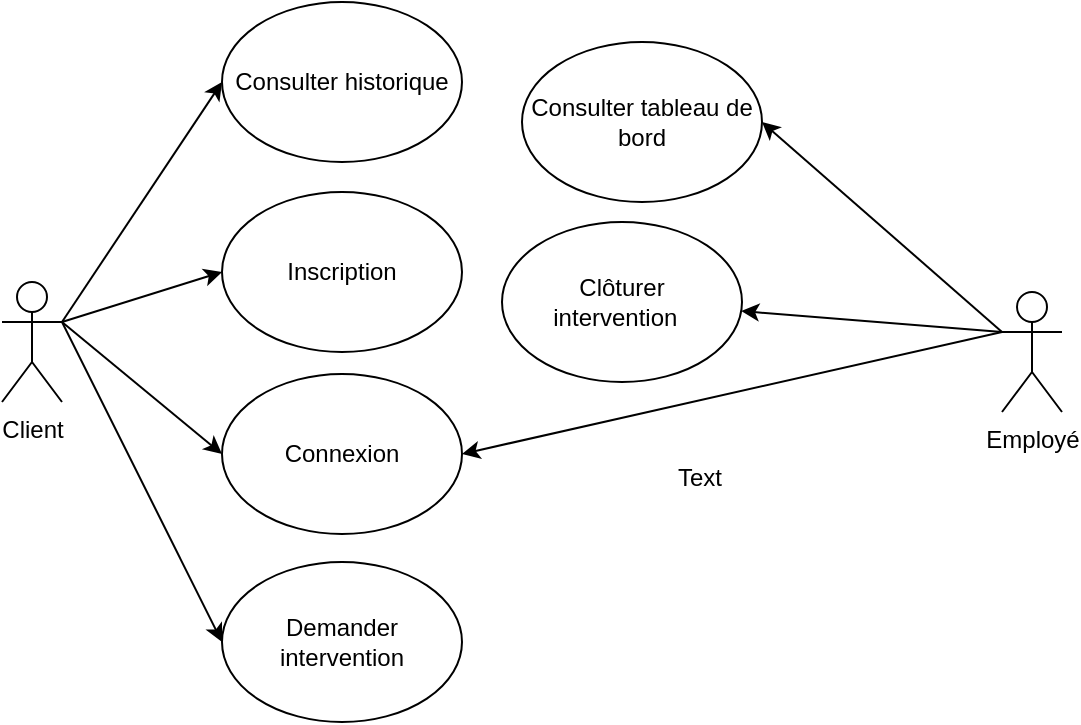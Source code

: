 <mxfile version="10.4.1" type="google"><diagram id="48Ri6pKP9DC-ypDtu2aK" name="Page-1"><mxGraphModel dx="1250" dy="533" grid="1" gridSize="10" guides="1" tooltips="1" connect="1" arrows="1" fold="1" page="1" pageScale="1" pageWidth="827" pageHeight="1169" math="0" shadow="0"><root><mxCell id="0"/><mxCell id="1" parent="0"/><mxCell id="viXsMaVZyIlU2GHrtWF5-1" value="Client" style="shape=umlActor;verticalLabelPosition=bottom;labelBackgroundColor=#ffffff;verticalAlign=top;html=1;outlineConnect=0;" parent="1" vertex="1"><mxGeometry x="50" y="210" width="30" height="60" as="geometry"/></mxCell><mxCell id="dezk9R03ZEtFP_r-ZMBd-2" style="rounded=0;orthogonalLoop=1;jettySize=auto;html=1;exitX=0;exitY=0.333;exitDx=0;exitDy=0;exitPerimeter=0;entryX=1;entryY=0.5;entryDx=0;entryDy=0;" edge="1" parent="1" source="viXsMaVZyIlU2GHrtWF5-2" target="viXsMaVZyIlU2GHrtWF5-9"><mxGeometry relative="1" as="geometry"/></mxCell><mxCell id="dezk9R03ZEtFP_r-ZMBd-3" style="edgeStyle=none;rounded=0;orthogonalLoop=1;jettySize=auto;html=1;exitX=0;exitY=0.333;exitDx=0;exitDy=0;exitPerimeter=0;" edge="1" parent="1" source="viXsMaVZyIlU2GHrtWF5-2" target="viXsMaVZyIlU2GHrtWF5-8"><mxGeometry relative="1" as="geometry"/></mxCell><mxCell id="dezk9R03ZEtFP_r-ZMBd-4" style="edgeStyle=none;rounded=0;orthogonalLoop=1;jettySize=auto;html=1;exitX=0;exitY=0.333;exitDx=0;exitDy=0;exitPerimeter=0;entryX=1;entryY=0.5;entryDx=0;entryDy=0;" edge="1" parent="1" source="viXsMaVZyIlU2GHrtWF5-2" target="viXsMaVZyIlU2GHrtWF5-7"><mxGeometry relative="1" as="geometry"/></mxCell><mxCell id="viXsMaVZyIlU2GHrtWF5-2" value="Employé" style="shape=umlActor;verticalLabelPosition=bottom;labelBackgroundColor=#ffffff;verticalAlign=top;html=1;outlineConnect=0;" parent="1" vertex="1"><mxGeometry x="550" y="215" width="30" height="60" as="geometry"/></mxCell><mxCell id="viXsMaVZyIlU2GHrtWF5-4" value="Consulter historique" style="ellipse;whiteSpace=wrap;html=1;" parent="1" vertex="1"><mxGeometry x="160" y="70" width="120" height="80" as="geometry"/></mxCell><mxCell id="viXsMaVZyIlU2GHrtWF5-5" value="Inscription" style="ellipse;whiteSpace=wrap;html=1;" parent="1" vertex="1"><mxGeometry x="160" y="165" width="120" height="80" as="geometry"/></mxCell><mxCell id="viXsMaVZyIlU2GHrtWF5-6" value="Demander intervention" style="ellipse;whiteSpace=wrap;html=1;" parent="1" vertex="1"><mxGeometry x="160" y="350" width="120" height="80" as="geometry"/></mxCell><mxCell id="viXsMaVZyIlU2GHrtWF5-7" value="Connexion" style="ellipse;whiteSpace=wrap;html=1;" parent="1" vertex="1"><mxGeometry x="160" y="256" width="120" height="80" as="geometry"/></mxCell><mxCell id="viXsMaVZyIlU2GHrtWF5-8" value="Clôturer &lt;br&gt;intervention&amp;nbsp;&amp;nbsp;" style="ellipse;whiteSpace=wrap;html=1;" parent="1" vertex="1"><mxGeometry x="300" y="180" width="120" height="80" as="geometry"/></mxCell><mxCell id="viXsMaVZyIlU2GHrtWF5-9" value="Consulter tableau de bord" style="ellipse;whiteSpace=wrap;html=1;" parent="1" vertex="1"><mxGeometry x="310" y="90" width="120" height="80" as="geometry"/></mxCell><mxCell id="viXsMaVZyIlU2GHrtWF5-11" value="" style="endArrow=classic;html=1;exitX=1;exitY=0.333;exitDx=0;exitDy=0;exitPerimeter=0;entryX=0;entryY=0.5;entryDx=0;entryDy=0;" parent="1" source="viXsMaVZyIlU2GHrtWF5-1" target="viXsMaVZyIlU2GHrtWF5-4" edge="1"><mxGeometry width="50" height="50" relative="1" as="geometry"><mxPoint x="80" y="256" as="sourcePoint"/><mxPoint x="130" y="206" as="targetPoint"/></mxGeometry></mxCell><mxCell id="viXsMaVZyIlU2GHrtWF5-12" value="" style="endArrow=classic;html=1;entryX=0;entryY=0.5;entryDx=0;entryDy=0;" parent="1" target="viXsMaVZyIlU2GHrtWF5-5" edge="1"><mxGeometry width="50" height="50" relative="1" as="geometry"><mxPoint x="80" y="230" as="sourcePoint"/><mxPoint x="170" y="120" as="targetPoint"/></mxGeometry></mxCell><mxCell id="viXsMaVZyIlU2GHrtWF5-13" value="" style="endArrow=classic;html=1;entryX=0;entryY=0.5;entryDx=0;entryDy=0;" parent="1" target="viXsMaVZyIlU2GHrtWF5-7" edge="1"><mxGeometry width="50" height="50" relative="1" as="geometry"><mxPoint x="80" y="230" as="sourcePoint"/><mxPoint x="170" y="215" as="targetPoint"/></mxGeometry></mxCell><mxCell id="viXsMaVZyIlU2GHrtWF5-14" value="" style="endArrow=classic;html=1;entryX=0;entryY=0.5;entryDx=0;entryDy=0;" parent="1" target="viXsMaVZyIlU2GHrtWF5-6" edge="1"><mxGeometry width="50" height="50" relative="1" as="geometry"><mxPoint x="80" y="230" as="sourcePoint"/><mxPoint x="170" y="306" as="targetPoint"/></mxGeometry></mxCell><mxCell id="dezk9R03ZEtFP_r-ZMBd-5" value="Text" style="text;html=1;resizable=0;points=[];autosize=1;align=left;verticalAlign=top;spacingTop=-4;" vertex="1" parent="1"><mxGeometry x="386" y="298" width="40" height="20" as="geometry"/></mxCell></root></mxGraphModel></diagram><diagram id="P8mgYgGdDooFya8X32bn" name="Page-2"><mxGraphModel dx="1388" dy="788" grid="1" gridSize="10" guides="1" tooltips="1" connect="1" arrows="1" fold="1" page="1" pageScale="1" pageWidth="827" pageHeight="1169" math="0" shadow="0"><root><mxCell id="J8iFSwiWwLx2aN9Yu8kP-0"/><mxCell id="J8iFSwiWwLx2aN9Yu8kP-1" parent="J8iFSwiWwLx2aN9Yu8kP-0"/><mxCell id="J8iFSwiWwLx2aN9Yu8kP-3" value="" style="shape=mxgraph.bpmn.shape;html=1;verticalLabelPosition=bottom;labelBackgroundColor=#ffffff;verticalAlign=top;align=center;perimeter=ellipsePerimeter;outlineConnect=0;outline=end;symbol=terminate;" vertex="1" parent="J8iFSwiWwLx2aN9Yu8kP-1"><mxGeometry x="80" y="185" width="30" height="30" as="geometry"/></mxCell><mxCell id="J8iFSwiWwLx2aN9Yu8kP-5" value="" style="endArrow=none;html=1;exitX=1;exitY=0.5;exitDx=0;exitDy=0;" edge="1" parent="J8iFSwiWwLx2aN9Yu8kP-1" source="J8iFSwiWwLx2aN9Yu8kP-3"><mxGeometry width="50" height="50" relative="1" as="geometry"><mxPoint x="80" y="290" as="sourcePoint"/><mxPoint x="150" y="200" as="targetPoint"/></mxGeometry></mxCell><mxCell id="J8iFSwiWwLx2aN9Yu8kP-6" value="Intervention &lt;br&gt;affectée" style="ellipse;whiteSpace=wrap;html=1;" vertex="1" parent="J8iFSwiWwLx2aN9Yu8kP-1"><mxGeometry x="150" y="160" width="120" height="80" as="geometry"/></mxCell><mxCell id="J8iFSwiWwLx2aN9Yu8kP-7" value="" style="endArrow=none;html=1;exitX=1;exitY=0.5;exitDx=0;exitDy=0;entryX=0;entryY=0.5;entryDx=0;entryDy=0;" edge="1" parent="J8iFSwiWwLx2aN9Yu8kP-1" source="J8iFSwiWwLx2aN9Yu8kP-6" target="J8iFSwiWwLx2aN9Yu8kP-10"><mxGeometry width="50" height="50" relative="1" as="geometry"><mxPoint x="273.103" y="199.759" as="sourcePoint"/><mxPoint x="313" y="200" as="targetPoint"/></mxGeometry></mxCell><mxCell id="J8iFSwiWwLx2aN9Yu8kP-10" value="Intervention reussie" style="ellipse;whiteSpace=wrap;html=1;" vertex="1" parent="J8iFSwiWwLx2aN9Yu8kP-1"><mxGeometry x="360" y="160" width="120" height="80" as="geometry"/></mxCell><mxCell id="J8iFSwiWwLx2aN9Yu8kP-11" value="" style="endArrow=none;html=1;" edge="1" parent="J8iFSwiWwLx2aN9Yu8kP-1"><mxGeometry width="50" height="50" relative="1" as="geometry"><mxPoint x="310" y="320" as="sourcePoint"/><mxPoint x="310" y="200" as="targetPoint"/></mxGeometry></mxCell><mxCell id="J8iFSwiWwLx2aN9Yu8kP-12" value="" style="endArrow=none;html=1;" edge="1" parent="J8iFSwiWwLx2aN9Yu8kP-1"><mxGeometry width="50" height="50" relative="1" as="geometry"><mxPoint x="360" y="320" as="sourcePoint"/><mxPoint x="310" y="320" as="targetPoint"/></mxGeometry></mxCell><mxCell id="J8iFSwiWwLx2aN9Yu8kP-13" value="Intervention &lt;br&gt;échoué" style="ellipse;whiteSpace=wrap;html=1;" vertex="1" parent="J8iFSwiWwLx2aN9Yu8kP-1"><mxGeometry x="360" y="280" width="120" height="80" as="geometry"/></mxCell><mxCell id="J8iFSwiWwLx2aN9Yu8kP-14" value="" style="shape=mxgraph.bpmn.shape;html=1;verticalLabelPosition=bottom;labelBackgroundColor=#ffffff;verticalAlign=top;align=center;perimeter=ellipsePerimeter;outlineConnect=0;outline=end;symbol=terminate;" vertex="1" parent="J8iFSwiWwLx2aN9Yu8kP-1"><mxGeometry x="560" y="185" width="30" height="30" as="geometry"/></mxCell><mxCell id="J8iFSwiWwLx2aN9Yu8kP-15" value="" style="endArrow=none;html=1;exitX=1;exitY=0.5;exitDx=0;exitDy=0;entryX=0;entryY=0.5;entryDx=0;entryDy=0;" edge="1" parent="J8iFSwiWwLx2aN9Yu8kP-1"><mxGeometry width="50" height="50" relative="1" as="geometry"><mxPoint x="480.138" y="200.069" as="sourcePoint"/><mxPoint x="560.138" y="200.069" as="targetPoint"/></mxGeometry></mxCell><mxCell id="J8iFSwiWwLx2aN9Yu8kP-16" value="" style="shape=mxgraph.bpmn.shape;html=1;verticalLabelPosition=bottom;labelBackgroundColor=#ffffff;verticalAlign=top;align=center;perimeter=ellipsePerimeter;outlineConnect=0;outline=end;symbol=terminate;" vertex="1" parent="J8iFSwiWwLx2aN9Yu8kP-1"><mxGeometry x="560" y="305" width="30" height="30" as="geometry"/></mxCell><mxCell id="J8iFSwiWwLx2aN9Yu8kP-17" value="" style="endArrow=none;html=1;exitX=1;exitY=0.5;exitDx=0;exitDy=0;entryX=0;entryY=0.5;entryDx=0;entryDy=0;" edge="1" parent="J8iFSwiWwLx2aN9Yu8kP-1"><mxGeometry width="50" height="50" relative="1" as="geometry"><mxPoint x="480.138" y="320.069" as="sourcePoint"/><mxPoint x="560.138" y="320.069" as="targetPoint"/></mxGeometry></mxCell><mxCell id="J8iFSwiWwLx2aN9Yu8kP-18" value="Employé disponible" style="ellipse;whiteSpace=wrap;html=1;" vertex="1" parent="J8iFSwiWwLx2aN9Yu8kP-1"><mxGeometry x="360" y="450" width="120" height="80" as="geometry"/></mxCell><mxCell id="J8iFSwiWwLx2aN9Yu8kP-19" value="" style="endArrow=none;html=1;" edge="1" parent="J8iFSwiWwLx2aN9Yu8kP-1"><mxGeometry width="50" height="50" relative="1" as="geometry"><mxPoint x="310" y="610.0" as="sourcePoint"/><mxPoint x="310" y="490" as="targetPoint"/></mxGeometry></mxCell><mxCell id="J8iFSwiWwLx2aN9Yu8kP-20" value="" style="endArrow=none;html=1;" edge="1" parent="J8iFSwiWwLx2aN9Yu8kP-1"><mxGeometry width="50" height="50" relative="1" as="geometry"><mxPoint x="360" y="610.0" as="sourcePoint"/><mxPoint x="310" y="610.0" as="targetPoint"/></mxGeometry></mxCell><mxCell id="J8iFSwiWwLx2aN9Yu8kP-21" value="Employé occupé" style="ellipse;whiteSpace=wrap;html=1;" vertex="1" parent="J8iFSwiWwLx2aN9Yu8kP-1"><mxGeometry x="360" y="570" width="120" height="80" as="geometry"/></mxCell><mxCell id="J8iFSwiWwLx2aN9Yu8kP-22" value="" style="shape=mxgraph.bpmn.shape;html=1;verticalLabelPosition=bottom;labelBackgroundColor=#ffffff;verticalAlign=top;align=center;perimeter=ellipsePerimeter;outlineConnect=0;outline=end;symbol=terminate;" vertex="1" parent="J8iFSwiWwLx2aN9Yu8kP-1"><mxGeometry x="560" y="475" width="30" height="30" as="geometry"/></mxCell><mxCell id="J8iFSwiWwLx2aN9Yu8kP-23" value="" style="endArrow=none;html=1;exitX=1;exitY=0.5;exitDx=0;exitDy=0;entryX=0;entryY=0.5;entryDx=0;entryDy=0;" edge="1" parent="J8iFSwiWwLx2aN9Yu8kP-1"><mxGeometry width="50" height="50" relative="1" as="geometry"><mxPoint x="480.138" y="490.069" as="sourcePoint"/><mxPoint x="560.138" y="490.069" as="targetPoint"/></mxGeometry></mxCell><mxCell id="J8iFSwiWwLx2aN9Yu8kP-24" value="" style="shape=mxgraph.bpmn.shape;html=1;verticalLabelPosition=bottom;labelBackgroundColor=#ffffff;verticalAlign=top;align=center;perimeter=ellipsePerimeter;outlineConnect=0;outline=end;symbol=terminate;" vertex="1" parent="J8iFSwiWwLx2aN9Yu8kP-1"><mxGeometry x="560" y="595" width="30" height="30" as="geometry"/></mxCell><mxCell id="J8iFSwiWwLx2aN9Yu8kP-25" value="" style="endArrow=none;html=1;exitX=1;exitY=0.5;exitDx=0;exitDy=0;entryX=0;entryY=0.5;entryDx=0;entryDy=0;" edge="1" parent="J8iFSwiWwLx2aN9Yu8kP-1"><mxGeometry width="50" height="50" relative="1" as="geometry"><mxPoint x="480.138" y="610.069" as="sourcePoint"/><mxPoint x="560.138" y="610.069" as="targetPoint"/></mxGeometry></mxCell><mxCell id="J8iFSwiWwLx2aN9Yu8kP-26" value="" style="endArrow=none;html=1;exitX=0;exitY=0.5;exitDx=0;exitDy=0;" edge="1" parent="J8iFSwiWwLx2aN9Yu8kP-1" source="J8iFSwiWwLx2aN9Yu8kP-18"><mxGeometry width="50" height="50" relative="1" as="geometry"><mxPoint x="320" y="620" as="sourcePoint"/><mxPoint x="310" y="490" as="targetPoint"/></mxGeometry></mxCell><mxCell id="J8iFSwiWwLx2aN9Yu8kP-27" value="" style="endArrow=none;html=1;exitX=0;exitY=0.5;exitDx=0;exitDy=0;entryX=1;entryY=0.5;entryDx=0;entryDy=0;" edge="1" parent="J8iFSwiWwLx2aN9Yu8kP-1" target="J8iFSwiWwLx2aN9Yu8kP-28"><mxGeometry width="50" height="50" relative="1" as="geometry"><mxPoint x="309.793" y="550.224" as="sourcePoint"/><mxPoint x="250" y="550" as="targetPoint"/></mxGeometry></mxCell><mxCell id="J8iFSwiWwLx2aN9Yu8kP-28" value="" style="shape=mxgraph.bpmn.shape;html=1;verticalLabelPosition=bottom;labelBackgroundColor=#ffffff;verticalAlign=top;align=center;perimeter=ellipsePerimeter;outlineConnect=0;outline=end;symbol=terminate;" vertex="1" parent="J8iFSwiWwLx2aN9Yu8kP-1"><mxGeometry x="190" y="536" width="30" height="30" as="geometry"/></mxCell></root></mxGraphModel></diagram><diagram id="YND3XJilh5aPuLWuV_VE" name="Page-3"><mxGraphModel dx="1074" dy="619" grid="1" gridSize="10" guides="1" tooltips="1" connect="1" arrows="1" fold="1" page="1" pageScale="1" pageWidth="827" pageHeight="1169" math="0" shadow="0"><root><mxCell id="HFJw88U4IrZnC-yYDRDd-0"/><mxCell id="HFJw88U4IrZnC-yYDRDd-1" parent="HFJw88U4IrZnC-yYDRDd-0"/><mxCell id="HFJw88U4IrZnC-yYDRDd-2" value="Personne" style="swimlane;fontStyle=0;childLayout=stackLayout;horizontal=1;startSize=26;fillColor=none;horizontalStack=0;resizeParent=1;resizeParentMax=0;resizeLast=0;collapsible=1;marginBottom=0;" vertex="1" parent="HFJw88U4IrZnC-yYDRDd-1"><mxGeometry x="170" y="20" width="140" height="310" as="geometry"/></mxCell><mxCell id="HFJw88U4IrZnC-yYDRDd-3" value="+ id: int" style="text;strokeColor=none;fillColor=none;align=left;verticalAlign=top;spacingLeft=4;spacingRight=4;overflow=hidden;rotatable=0;points=[[0,0.5],[1,0.5]];portConstraint=eastwest;" vertex="1" parent="HFJw88U4IrZnC-yYDRDd-2"><mxGeometry y="26" width="140" height="26" as="geometry"/></mxCell><mxCell id="HFJw88U4IrZnC-yYDRDd-4" value="+ civilité: bool" style="text;strokeColor=none;fillColor=none;align=left;verticalAlign=top;spacingLeft=4;spacingRight=4;overflow=hidden;rotatable=0;points=[[0,0.5],[1,0.5]];portConstraint=eastwest;" vertex="1" parent="HFJw88U4IrZnC-yYDRDd-2"><mxGeometry y="52" width="140" height="26" as="geometry"/></mxCell><mxCell id="HFJw88U4IrZnC-yYDRDd-5" value="+ nom: string&#10;&#10;+ prenom: string&#10;&#10;+ mdp: string&#10;&#10;+ adresse postale: string&#10;&#10;+ tel: string&#10;&#10;+ lat: float&#10;&#10;+ long: float&#10;&#10;+ mail: string&#10;" style="text;strokeColor=none;fillColor=none;align=left;verticalAlign=top;spacingLeft=4;spacingRight=4;overflow=hidden;rotatable=0;points=[[0,0.5],[1,0.5]];portConstraint=eastwest;" vertex="1" parent="HFJw88U4IrZnC-yYDRDd-2"><mxGeometry y="78" width="140" height="232" as="geometry"/></mxCell><mxCell id="HFJw88U4IrZnC-yYDRDd-12" value="Intervention" style="swimlane;fontStyle=0;childLayout=stackLayout;horizontal=1;startSize=26;fillColor=none;horizontalStack=0;resizeParent=1;resizeParentMax=0;resizeLast=0;collapsible=1;marginBottom=0;" vertex="1" parent="HFJw88U4IrZnC-yYDRDd-1"><mxGeometry x="460" y="200" width="140" height="200" as="geometry"/></mxCell><mxCell id="HFJw88U4IrZnC-yYDRDd-13" value="+ status: int" style="text;strokeColor=none;fillColor=none;align=left;verticalAlign=top;spacingLeft=4;spacingRight=4;overflow=hidden;rotatable=0;points=[[0,0.5],[1,0.5]];portConstraint=eastwest;" vertex="1" parent="HFJw88U4IrZnC-yYDRDd-12"><mxGeometry y="26" width="140" height="26" as="geometry"/></mxCell><mxCell id="HFJw88U4IrZnC-yYDRDd-14" value="+ type: int" style="text;strokeColor=none;fillColor=none;align=left;verticalAlign=top;spacingLeft=4;spacingRight=4;overflow=hidden;rotatable=0;points=[[0,0.5],[1,0.5]];portConstraint=eastwest;" vertex="1" parent="HFJw88U4IrZnC-yYDRDd-12"><mxGeometry y="52" width="140" height="26" as="geometry"/></mxCell><mxCell id="HFJw88U4IrZnC-yYDRDd-15" value="+ description: string&#10;&#10;+ heure du fin: hour&#10;&#10;+ commentaire: string&#10;&#10;+ horodate: date&#10;&#10;&#10;" style="text;strokeColor=none;fillColor=none;align=left;verticalAlign=top;spacingLeft=4;spacingRight=4;overflow=hidden;rotatable=0;points=[[0,0.5],[1,0.5]];portConstraint=eastwest;" vertex="1" parent="HFJw88U4IrZnC-yYDRDd-12"><mxGeometry y="78" width="140" height="122" as="geometry"/></mxCell><mxCell id="HFJw88U4IrZnC-yYDRDd-17" value="" style="endArrow=none;html=1;entryX=0.213;entryY=1.003;entryDx=0;entryDy=0;entryPerimeter=0;" edge="1" parent="HFJw88U4IrZnC-yYDRDd-1" target="HFJw88U4IrZnC-yYDRDd-15"><mxGeometry width="50" height="50" relative="1" as="geometry"><mxPoint x="490" y="480" as="sourcePoint"/><mxPoint x="500" y="440" as="targetPoint"/></mxGeometry></mxCell><mxCell id="HFJw88U4IrZnC-yYDRDd-18" value="Client" style="swimlane;fontStyle=0;childLayout=stackLayout;horizontal=1;startSize=26;fillColor=none;horizontalStack=0;resizeParent=1;resizeParentMax=0;resizeLast=0;collapsible=1;marginBottom=0;" vertex="1" parent="HFJw88U4IrZnC-yYDRDd-1"><mxGeometry x="60" y="400" width="140" height="52" as="geometry"/></mxCell><mxCell id="HFJw88U4IrZnC-yYDRDd-19" value="+ datenaissance: date" style="text;strokeColor=none;fillColor=none;align=left;verticalAlign=top;spacingLeft=4;spacingRight=4;overflow=hidden;rotatable=0;points=[[0,0.5],[1,0.5]];portConstraint=eastwest;" vertex="1" parent="HFJw88U4IrZnC-yYDRDd-18"><mxGeometry y="26" width="140" height="26" as="geometry"/></mxCell><mxCell id="HFJw88U4IrZnC-yYDRDd-22" value="Intervention" style="swimlane;fontStyle=0;childLayout=stackLayout;horizontal=1;startSize=26;fillColor=none;horizontalStack=0;resizeParent=1;resizeParentMax=0;resizeLast=0;collapsible=1;marginBottom=0;" vertex="1" parent="HFJw88U4IrZnC-yYDRDd-1"><mxGeometry x="290" y="400" width="140" height="110" as="geometry"/></mxCell><mxCell id="HFJw88U4IrZnC-yYDRDd-23" value="+ dispo: bool" style="text;strokeColor=none;fillColor=none;align=left;verticalAlign=top;spacingLeft=4;spacingRight=4;overflow=hidden;rotatable=0;points=[[0,0.5],[1,0.5]];portConstraint=eastwest;" vertex="1" parent="HFJw88U4IrZnC-yYDRDd-22"><mxGeometry y="26" width="140" height="26" as="geometry"/></mxCell><mxCell id="HFJw88U4IrZnC-yYDRDd-24" value="+ horaireEntrée: heure&#10;&#10;+ horaireSorite: heure&#10;" style="text;strokeColor=none;fillColor=none;align=left;verticalAlign=top;spacingLeft=4;spacingRight=4;overflow=hidden;rotatable=0;points=[[0,0.5],[1,0.5]];portConstraint=eastwest;" vertex="1" parent="HFJw88U4IrZnC-yYDRDd-22"><mxGeometry y="52" width="140" height="58" as="geometry"/></mxCell><mxCell id="HFJw88U4IrZnC-yYDRDd-26" value="" style="endArrow=none;html=1;entryX=0.67;entryY=1.01;entryDx=0;entryDy=0;entryPerimeter=0;" edge="1" parent="HFJw88U4IrZnC-yYDRDd-1" target="HFJw88U4IrZnC-yYDRDd-15"><mxGeometry width="50" height="50" relative="1" as="geometry"><mxPoint x="554" y="560" as="sourcePoint"/><mxPoint x="500" y="410" as="targetPoint"/></mxGeometry></mxCell><mxCell id="HFJw88U4IrZnC-yYDRDd-27" value="" style="endArrow=none;html=1;" edge="1" parent="HFJw88U4IrZnC-yYDRDd-1"><mxGeometry width="50" height="50" relative="1" as="geometry"><mxPoint x="554" y="559" as="sourcePoint"/><mxPoint x="130" y="559" as="targetPoint"/></mxGeometry></mxCell><mxCell id="HFJw88U4IrZnC-yYDRDd-28" value="" style="endArrow=none;html=1;entryX=0.213;entryY=1.003;entryDx=0;entryDy=0;entryPerimeter=0;" edge="1" parent="HFJw88U4IrZnC-yYDRDd-1"><mxGeometry width="50" height="50" relative="1" as="geometry"><mxPoint x="129" y="560" as="sourcePoint"/><mxPoint x="129" y="452" as="targetPoint"/></mxGeometry></mxCell><mxCell id="HFJw88U4IrZnC-yYDRDd-29" value="" style="endArrow=none;html=1;entryX=1;entryY=0.5;entryDx=0;entryDy=0;" edge="1" parent="HFJw88U4IrZnC-yYDRDd-1"><mxGeometry width="50" height="50" relative="1" as="geometry"><mxPoint x="490" y="480" as="sourcePoint"/><mxPoint x="430.143" y="480" as="targetPoint"/></mxGeometry></mxCell><mxCell id="HFJw88U4IrZnC-yYDRDd-30" value="1" style="text;html=1;strokeColor=none;fillColor=none;align=center;verticalAlign=middle;whiteSpace=wrap;rounded=0;" vertex="1" parent="HFJw88U4IrZnC-yYDRDd-1"><mxGeometry x="90" y="460" width="40" height="20" as="geometry"/></mxCell><mxCell id="HFJw88U4IrZnC-yYDRDd-32" value="1" style="text;html=1;strokeColor=none;fillColor=none;align=center;verticalAlign=middle;whiteSpace=wrap;rounded=0;" vertex="1" parent="HFJw88U4IrZnC-yYDRDd-1"><mxGeometry x="425" y="458" width="40" height="20" as="geometry"/></mxCell><mxCell id="HFJw88U4IrZnC-yYDRDd-33" value="*" style="text;html=1;strokeColor=none;fillColor=none;align=center;verticalAlign=middle;whiteSpace=wrap;rounded=0;" vertex="1" parent="HFJw88U4IrZnC-yYDRDd-1"><mxGeometry x="550" y="406" width="40" height="20" as="geometry"/></mxCell><mxCell id="HFJw88U4IrZnC-yYDRDd-34" value="*" style="text;html=1;strokeColor=none;fillColor=none;align=center;verticalAlign=middle;whiteSpace=wrap;rounded=0;" vertex="1" parent="HFJw88U4IrZnC-yYDRDd-1"><mxGeometry x="490" y="404" width="40" height="20" as="geometry"/></mxCell><mxCell id="HFJw88U4IrZnC-yYDRDd-35" value="" style="endArrow=classic;html=1;entryX=1.011;entryY=0.822;entryDx=0;entryDy=0;entryPerimeter=0;" edge="1" parent="HFJw88U4IrZnC-yYDRDd-1" target="HFJw88U4IrZnC-yYDRDd-5"><mxGeometry width="50" height="50" relative="1" as="geometry"><mxPoint x="360" y="289" as="sourcePoint"/><mxPoint x="370" y="300" as="targetPoint"/></mxGeometry></mxCell><mxCell id="HFJw88U4IrZnC-yYDRDd-36" value="" style="endArrow=classic;html=1;entryX=-0.023;entryY=0.83;entryDx=0;entryDy=0;entryPerimeter=0;" edge="1" parent="HFJw88U4IrZnC-yYDRDd-1" target="HFJw88U4IrZnC-yYDRDd-5"><mxGeometry width="50" height="50" relative="1" as="geometry"><mxPoint x="120" y="290" as="sourcePoint"/><mxPoint x="321.571" y="298.714" as="targetPoint"/></mxGeometry></mxCell><mxCell id="HFJw88U4IrZnC-yYDRDd-37" value="" style="endArrow=none;html=1;entryX=0.213;entryY=1.003;entryDx=0;entryDy=0;entryPerimeter=0;" edge="1" parent="HFJw88U4IrZnC-yYDRDd-1"><mxGeometry width="50" height="50" relative="1" as="geometry"><mxPoint x="121" y="399" as="sourcePoint"/><mxPoint x="121" y="291" as="targetPoint"/></mxGeometry></mxCell><mxCell id="HFJw88U4IrZnC-yYDRDd-38" value="" style="endArrow=none;html=1;" edge="1" parent="HFJw88U4IrZnC-yYDRDd-1"><mxGeometry width="50" height="50" relative="1" as="geometry"><mxPoint x="358.5" y="400" as="sourcePoint"/><mxPoint x="359" y="290" as="targetPoint"/></mxGeometry></mxCell><mxCell id="HFJw88U4IrZnC-yYDRDd-39" value="InterventionIncident" style="swimlane;fontStyle=0;childLayout=stackLayout;horizontal=1;startSize=26;fillColor=none;horizontalStack=0;resizeParent=1;resizeParentMax=0;resizeLast=0;collapsible=1;marginBottom=0;" vertex="1" parent="HFJw88U4IrZnC-yYDRDd-1"><mxGeometry x="660" y="207.5" width="140" height="33" as="geometry"/></mxCell><mxCell id="HFJw88U4IrZnC-yYDRDd-41" value="InterventionAnimal" style="swimlane;fontStyle=0;childLayout=stackLayout;horizontal=1;startSize=26;fillColor=none;horizontalStack=0;resizeParent=1;resizeParentMax=0;resizeLast=0;collapsible=1;marginBottom=0;" vertex="1" parent="HFJw88U4IrZnC-yYDRDd-1"><mxGeometry x="660" y="274" width="140" height="52" as="geometry"/></mxCell><mxCell id="HFJw88U4IrZnC-yYDRDd-42" value="+ animal: string" style="text;strokeColor=none;fillColor=none;align=left;verticalAlign=top;spacingLeft=4;spacingRight=4;overflow=hidden;rotatable=0;points=[[0,0.5],[1,0.5]];portConstraint=eastwest;" vertex="1" parent="HFJw88U4IrZnC-yYDRDd-41"><mxGeometry y="26" width="140" height="26" as="geometry"/></mxCell><mxCell id="HFJw88U4IrZnC-yYDRDd-43" value="InterventionLivraison" style="swimlane;fontStyle=0;childLayout=stackLayout;horizontal=1;startSize=26;fillColor=none;horizontalStack=0;resizeParent=1;resizeParentMax=0;resizeLast=0;collapsible=1;marginBottom=0;" vertex="1" parent="HFJw88U4IrZnC-yYDRDd-1"><mxGeometry x="660" y="366" width="140" height="80" as="geometry"/></mxCell><mxCell id="HFJw88U4IrZnC-yYDRDd-44" value="+ objet: string&#10;&#10;+ entreprise: string&#10;" style="text;strokeColor=none;fillColor=none;align=left;verticalAlign=top;spacingLeft=4;spacingRight=4;overflow=hidden;rotatable=0;points=[[0,0.5],[1,0.5]];portConstraint=eastwest;" vertex="1" parent="HFJw88U4IrZnC-yYDRDd-43"><mxGeometry y="26" width="140" height="54" as="geometry"/></mxCell><mxCell id="HFJw88U4IrZnC-yYDRDd-46" value="" style="endArrow=classic;html=1;exitX=0;exitY=0.75;exitDx=0;exitDy=0;" edge="1" parent="HFJw88U4IrZnC-yYDRDd-1" source="HFJw88U4IrZnC-yYDRDd-39"><mxGeometry width="50" height="50" relative="1" as="geometry"><mxPoint x="610" y="190" as="sourcePoint"/><mxPoint x="600" y="232" as="targetPoint"/></mxGeometry></mxCell><mxCell id="HFJw88U4IrZnC-yYDRDd-47" value="" style="endArrow=classic;html=1;exitX=0;exitY=0.75;exitDx=0;exitDy=0;" edge="1" parent="HFJw88U4IrZnC-yYDRDd-1"><mxGeometry width="50" height="50" relative="1" as="geometry"><mxPoint x="660" y="301" as="sourcePoint"/><mxPoint x="600" y="300" as="targetPoint"/></mxGeometry></mxCell><mxCell id="HFJw88U4IrZnC-yYDRDd-48" value="" style="endArrow=classic;html=1;" edge="1" parent="HFJw88U4IrZnC-yYDRDd-1"><mxGeometry width="50" height="50" relative="1" as="geometry"><mxPoint x="660" y="380" as="sourcePoint"/><mxPoint x="600" y="380" as="targetPoint"/></mxGeometry></mxCell></root></mxGraphModel></diagram></mxfile>